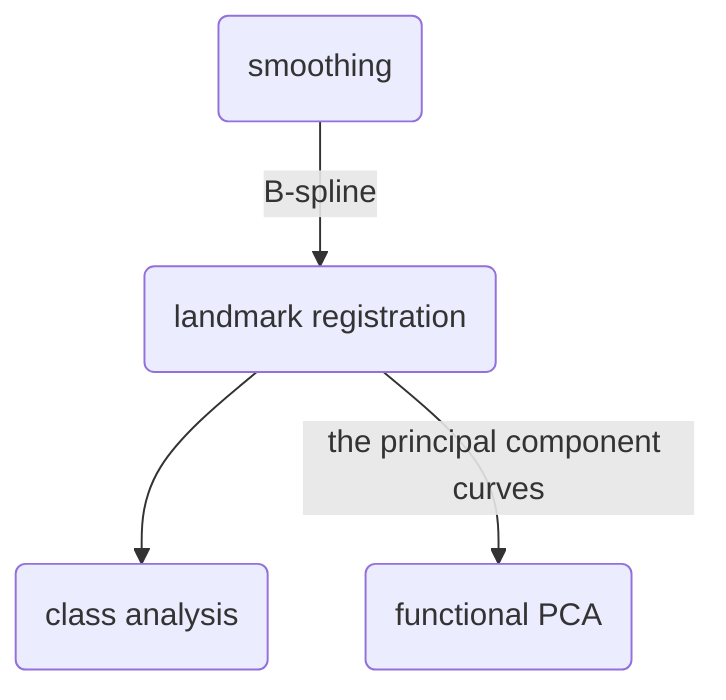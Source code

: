graph TD
A(smoothing) --> |B-spline|B(landmark registration)
B --> C(class analysis)
B --> |the principal component curves|D(functional PCA)